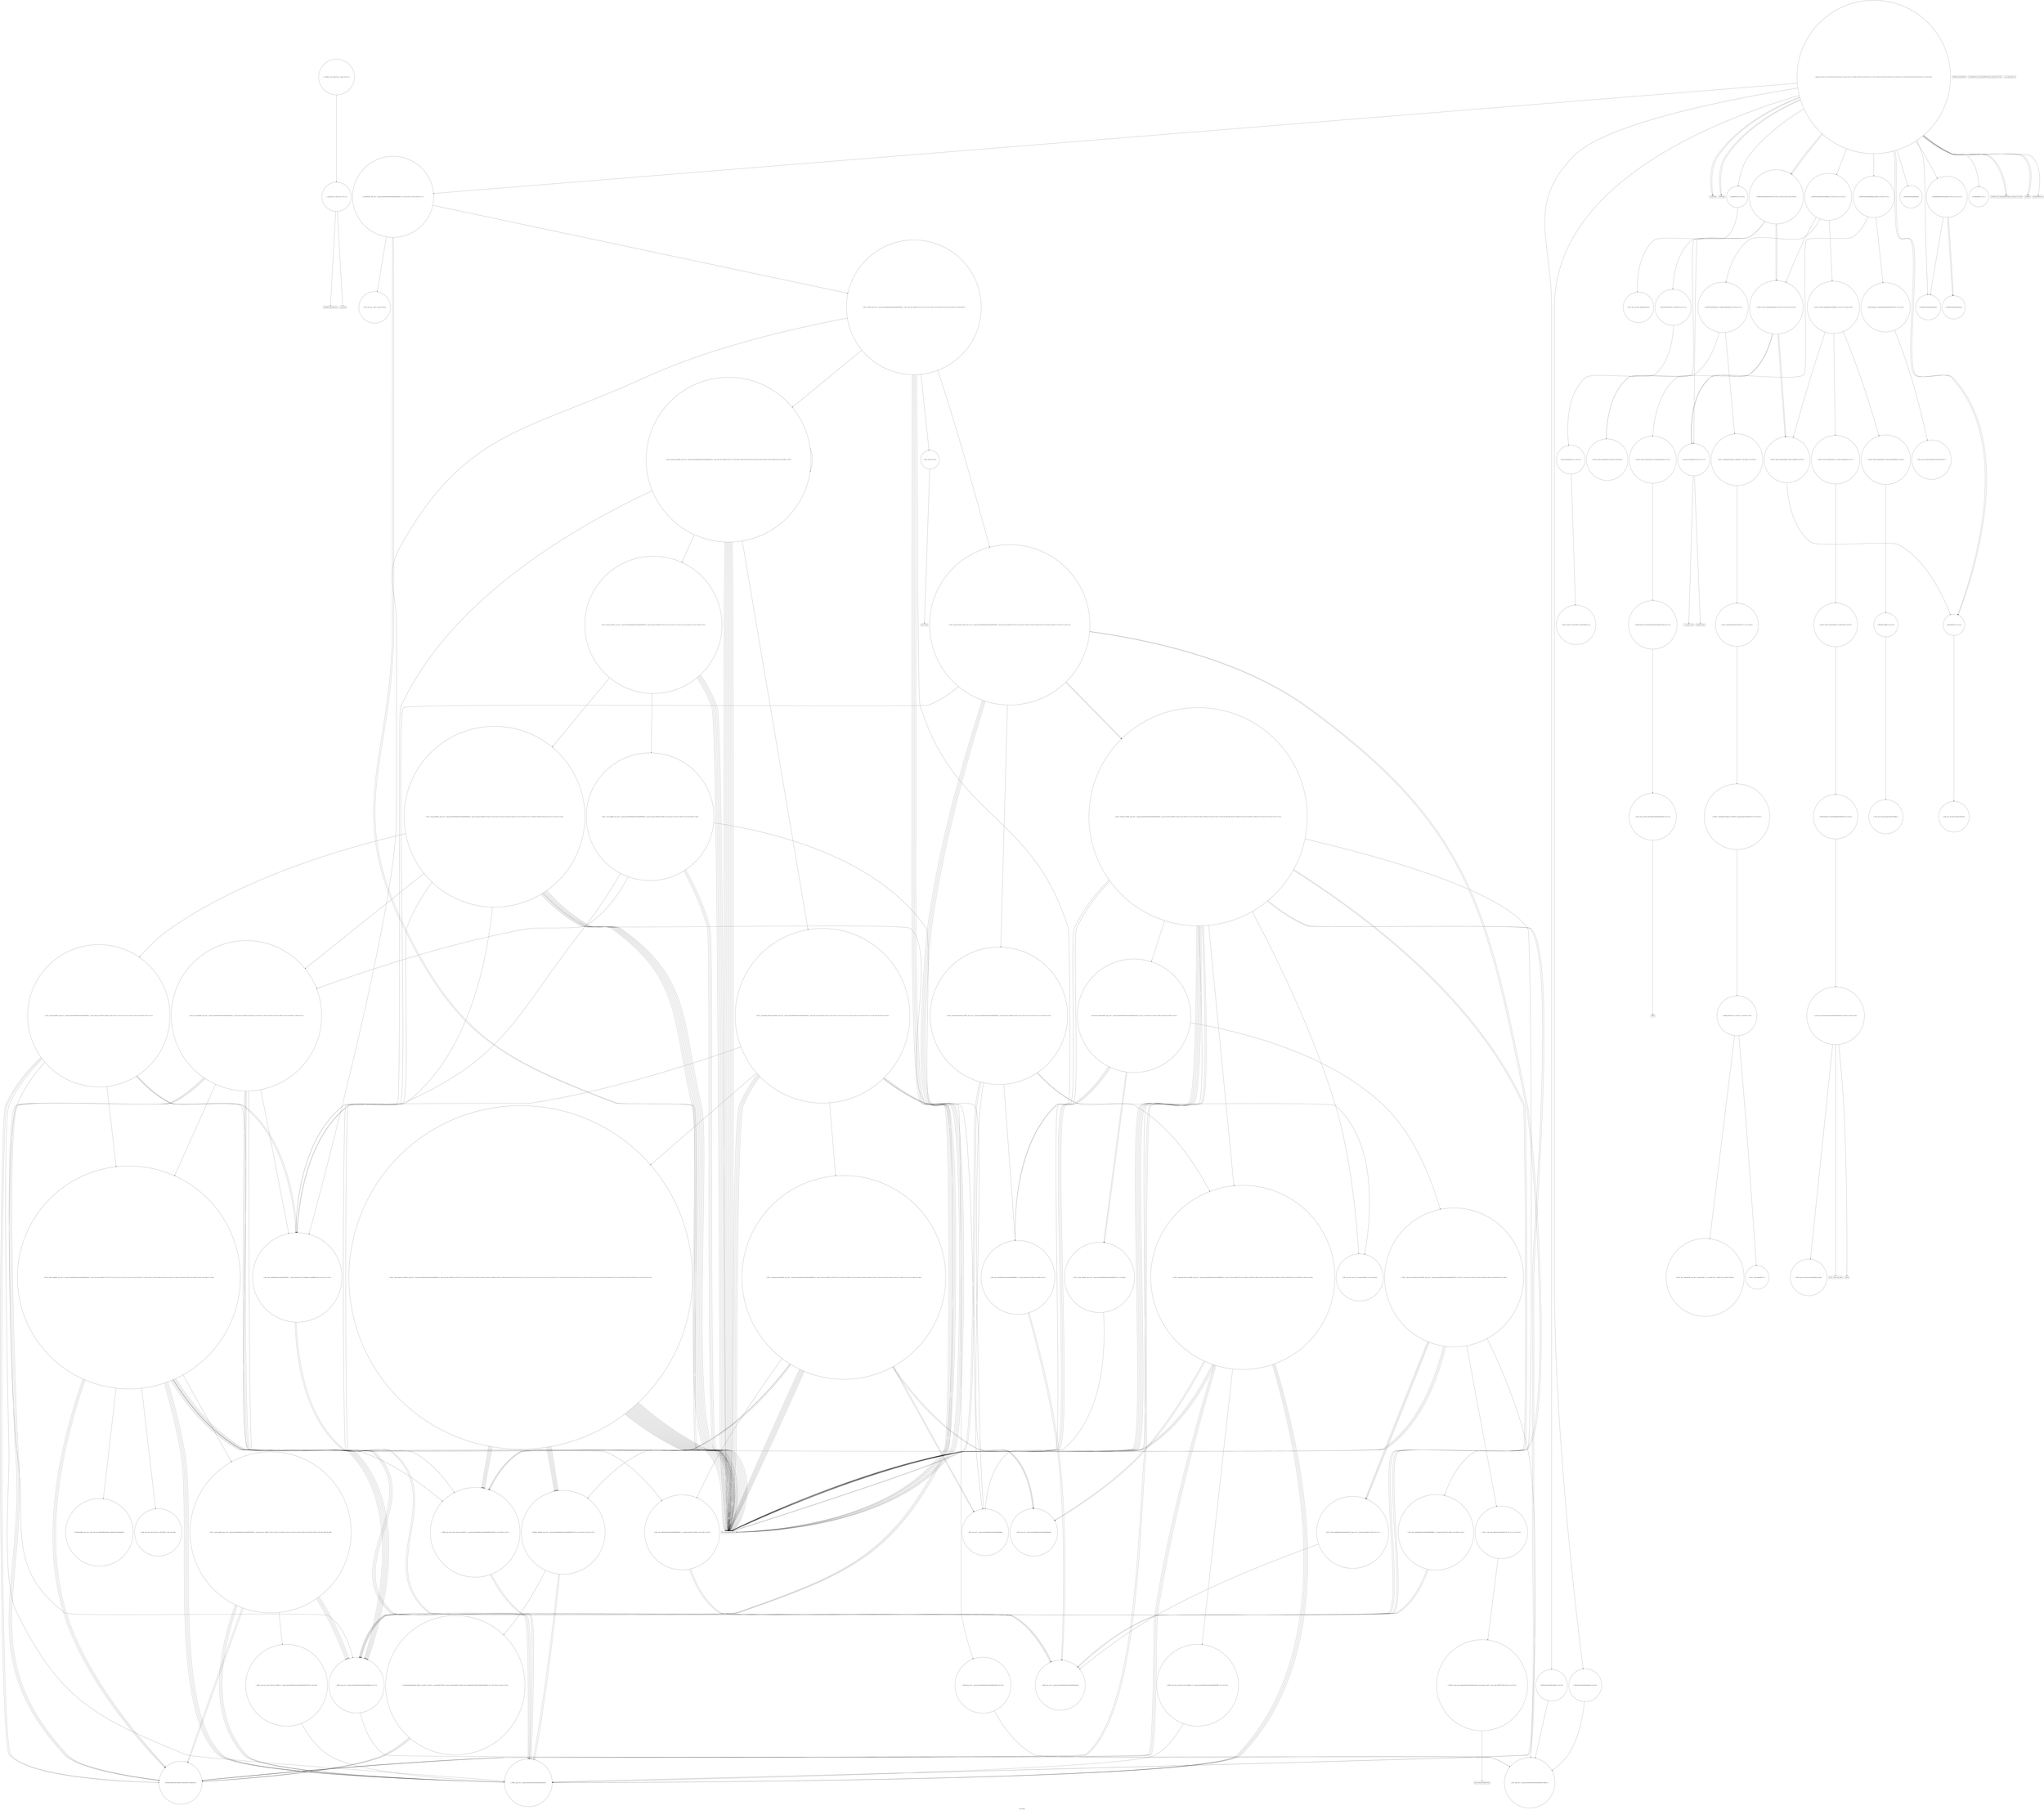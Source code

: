 digraph "Call Graph" {
	label="Call Graph";

	Node0x5600fce98440 [shape=record,shape=circle,label="{__cxx_global_var_init|{<s0>1|<s1>2}}"];
	Node0x5600fce98440:s0 -> Node0x5600fce984c0[color=black];
	Node0x5600fce98440:s1 -> Node0x5600fd1930c0[color=black];
	Node0x5600fd196c60 [shape=record,shape=circle,label="{_ZSt4swapIxENSt9enable_ifIXsr6__and_ISt6__not_ISt15__is_tuple_likeIT_EESt21is_move_constructibleIS3_ESt18is_move_assignableIS3_EEE5valueEvE4typeERS3_SC_|{<s0>253|<s1>254|<s2>255}}"];
	Node0x5600fd196c60:s0 -> Node0x5600fd1965e0[color=black];
	Node0x5600fd196c60:s1 -> Node0x5600fd1965e0[color=black];
	Node0x5600fd196c60:s2 -> Node0x5600fd1965e0[color=black];
	Node0x5600fd1932c0 [shape=record,shape=circle,label="{main|{<s0>6|<s1>7|<s2>8|<s3>9|<s4>10|<s5>11|<s6>12|<s7>13|<s8>14|<s9>15|<s10>16|<s11>17|<s12>18|<s13>19|<s14>20|<s15>21|<s16>22|<s17>23|<s18>24|<s19>25|<s20>26|<s21>27|<s22>28}}"];
	Node0x5600fd1932c0:s0 -> Node0x5600fd193340[color=black];
	Node0x5600fd1932c0:s1 -> Node0x5600fd1933c0[color=black];
	Node0x5600fd1932c0:s2 -> Node0x5600fd193340[color=black];
	Node0x5600fd1932c0:s3 -> Node0x5600fd193440[color=black];
	Node0x5600fd1932c0:s4 -> Node0x5600fd1934c0[color=black];
	Node0x5600fd1932c0:s5 -> Node0x5600fd1935c0[color=black];
	Node0x5600fd1932c0:s6 -> Node0x5600fd193640[color=black];
	Node0x5600fd1932c0:s7 -> Node0x5600fd1933c0[color=black];
	Node0x5600fd1932c0:s8 -> Node0x5600fd1935c0[color=black];
	Node0x5600fd1932c0:s9 -> Node0x5600fd193b40[color=black];
	Node0x5600fd1932c0:s10 -> Node0x5600fd193740[color=black];
	Node0x5600fd1932c0:s11 -> Node0x5600fd1937c0[color=black];
	Node0x5600fd1932c0:s12 -> Node0x5600fd1936c0[color=black];
	Node0x5600fd1932c0:s13 -> Node0x5600fd193140[color=black];
	Node0x5600fd1932c0:s14 -> Node0x5600fd193840[color=black];
	Node0x5600fd1932c0:s15 -> Node0x5600fd1931c0[color=black];
	Node0x5600fd1932c0:s16 -> Node0x5600fd1938c0[color=black];
	Node0x5600fd1932c0:s17 -> Node0x5600fd193940[color=black];
	Node0x5600fd1932c0:s18 -> Node0x5600fd1939c0[color=black];
	Node0x5600fd1932c0:s19 -> Node0x5600fd193940[color=black];
	Node0x5600fd1932c0:s20 -> Node0x5600fd1939c0[color=black];
	Node0x5600fd1932c0:s21 -> Node0x5600fd193a40[color=black];
	Node0x5600fd1932c0:s22 -> Node0x5600fd193b40[color=black];
	Node0x5600fd1947c0 [shape=record,shape=circle,label="{_ZN9__gnu_cxx5__ops15__val_comp_iterENS0_15_Iter_less_iterE}"];
	Node0x5600fd193640 [shape=record,shape=circle,label="{_ZNSt6vectorIxSaIxEEixEm}"];
	Node0x5600fd194b40 [shape=record,shape=circle,label="{_ZNK9__gnu_cxx5__ops14_Val_less_iterclIxNS_17__normal_iteratorIPxSt6vectorIxSaIxEEEEEEbRT_T0_|{<s0>313}}"];
	Node0x5600fd194b40:s0 -> Node0x5600fd1966e0[color=black];
	Node0x5600fd1939c0 [shape=record,shape=Mrecord,label="{_ZNSolsEi}"];
	Node0x5600fd193d40 [shape=record,shape=circle,label="{_ZNSt6vectorIxSaIxEE21_M_default_initializeEm|{<s0>50|<s1>51}}"];
	Node0x5600fd193d40:s0 -> Node0x5600fd194440[color=black];
	Node0x5600fd193d40:s1 -> Node0x5600fd1943c0[color=black];
	Node0x5600fd1940c0 [shape=record,shape=circle,label="{_ZNSt12_Vector_baseIxSaIxEE11_M_allocateEm|{<s0>60}}"];
	Node0x5600fd1940c0:s0 -> Node0x5600fd194140[color=black];
	Node0x5600fd194440 [shape=record,shape=circle,label="{_ZNSt12_Vector_baseIxSaIxEE19_M_get_Tp_allocatorEv}"];
	Node0x5600fd1957e0 [shape=record,shape=circle,label="{__clang_call_terminate|{<s0>71|<s1>72}}"];
	Node0x5600fd1957e0:s0 -> Node0x5600fd195860[color=black];
	Node0x5600fd1957e0:s1 -> Node0x5600fd1958e0[color=black];
	Node0x5600fd195b60 [shape=record,shape=circle,label="{_ZSt8_DestroyIPxEvT_S1_|{<s0>76}}"];
	Node0x5600fd195b60:s0 -> Node0x5600fd195be0[color=black];
	Node0x5600fd195ee0 [shape=record,shape=circle,label="{_ZSt16__introsort_loopIN9__gnu_cxx17__normal_iteratorIPxSt6vectorIxSaIxEEEElNS0_5__ops15_Iter_less_iterEEvT_S9_T0_T1_|{<s0>88|<s1>89|<s2>90|<s3>91|<s4>92|<s5>93|<s6>94|<s7>95|<s8>96|<s9>97|<s10>98|<s11>99}}"];
	Node0x5600fd195ee0:s0 -> Node0x5600fd195fe0[color=black];
	Node0x5600fd195ee0:s1 -> Node0x5600fd195d60[color=black];
	Node0x5600fd195ee0:s2 -> Node0x5600fd195d60[color=black];
	Node0x5600fd195ee0:s3 -> Node0x5600fd195d60[color=black];
	Node0x5600fd195ee0:s4 -> Node0x5600fd196160[color=black];
	Node0x5600fd195ee0:s5 -> Node0x5600fd195d60[color=black];
	Node0x5600fd195ee0:s6 -> Node0x5600fd195d60[color=black];
	Node0x5600fd195ee0:s7 -> Node0x5600fd1961e0[color=black];
	Node0x5600fd195ee0:s8 -> Node0x5600fd195d60[color=black];
	Node0x5600fd195ee0:s9 -> Node0x5600fd195d60[color=black];
	Node0x5600fd195ee0:s10 -> Node0x5600fd195ee0[color=black];
	Node0x5600fd195ee0:s11 -> Node0x5600fd195d60[color=black];
	Node0x5600fd196260 [shape=record,shape=circle,label="{_ZSt13__heap_selectIN9__gnu_cxx17__normal_iteratorIPxSt6vectorIxSaIxEEEENS0_5__ops15_Iter_less_iterEEvT_S9_S9_T0_|{<s0>131|<s1>132|<s2>133|<s3>134|<s4>135|<s5>136|<s6>137|<s7>138|<s8>139|<s9>140|<s10>141|<s11>142|<s12>143}}"];
	Node0x5600fd196260:s0 -> Node0x5600fd195d60[color=black];
	Node0x5600fd196260:s1 -> Node0x5600fd195d60[color=black];
	Node0x5600fd196260:s2 -> Node0x5600fd196360[color=black];
	Node0x5600fd196260:s3 -> Node0x5600fd195d60[color=black];
	Node0x5600fd196260:s4 -> Node0x5600fd1963e0[color=black];
	Node0x5600fd196260:s5 -> Node0x5600fd195d60[color=black];
	Node0x5600fd196260:s6 -> Node0x5600fd195d60[color=black];
	Node0x5600fd196260:s7 -> Node0x5600fd196460[color=black];
	Node0x5600fd196260:s8 -> Node0x5600fd195d60[color=black];
	Node0x5600fd196260:s9 -> Node0x5600fd195d60[color=black];
	Node0x5600fd196260:s10 -> Node0x5600fd195d60[color=black];
	Node0x5600fd196260:s11 -> Node0x5600fd1964e0[color=black];
	Node0x5600fd196260:s12 -> Node0x5600fd196560[color=black];
	Node0x5600fd1965e0 [shape=record,shape=circle,label="{_ZSt4moveIRxEONSt16remove_referenceIT_E4typeEOS2_}"];
	Node0x5600fd196960 [shape=record,shape=circle,label="{_ZNK9__gnu_cxx5__ops14_Iter_less_valclINS_17__normal_iteratorIPxSt6vectorIxSaIxEEEExEEbT_RT0_|{<s0>200}}"];
	Node0x5600fd196960:s0 -> Node0x5600fd1966e0[color=black];
	Node0x5600fce984c0 [shape=record,shape=Mrecord,label="{_ZNSt8ios_base4InitC1Ev}"];
	Node0x5600fd196ce0 [shape=record,shape=Mrecord,label="{llvm.ctlz.i64}"];
	Node0x5600fd193340 [shape=record,shape=Mrecord,label="{_ZNSirsERi}"];
	Node0x5600fd194840 [shape=record,shape=circle,label="{_ZSt23__copy_move_backward_a2ILb1EN9__gnu_cxx17__normal_iteratorIPxSt6vectorIxSaIxEEEES6_ET1_T0_S8_S7_|{<s0>301|<s1>302|<s2>303|<s3>304|<s4>305|<s5>306|<s6>307|<s7>308}}"];
	Node0x5600fd194840:s0 -> Node0x5600fd195d60[color=black];
	Node0x5600fd194840:s1 -> Node0x5600fd1949c0[color=black];
	Node0x5600fd194840:s2 -> Node0x5600fd195d60[color=black];
	Node0x5600fd194840:s3 -> Node0x5600fd1949c0[color=black];
	Node0x5600fd194840:s4 -> Node0x5600fd195d60[color=black];
	Node0x5600fd194840:s5 -> Node0x5600fd1949c0[color=black];
	Node0x5600fd194840:s6 -> Node0x5600fd194940[color=black];
	Node0x5600fd194840:s7 -> Node0x5600fd195c60[color=black];
	Node0x5600fd1936c0 [shape=record,shape=circle,label="{_ZSt4sortIN9__gnu_cxx17__normal_iteratorIPxSt6vectorIxSaIxEEEEEvT_S7_|{<s0>34|<s1>35|<s2>36|<s3>37}}"];
	Node0x5600fd1936c0:s0 -> Node0x5600fd195d60[color=black];
	Node0x5600fd1936c0:s1 -> Node0x5600fd195d60[color=black];
	Node0x5600fd1936c0:s2 -> Node0x5600fd195de0[color=black];
	Node0x5600fd1936c0:s3 -> Node0x5600fd195ce0[color=black];
	Node0x5600fd194bc0 [shape=record,shape=circle,label="{_ZNSt16allocator_traitsISaIxEE7destroyIxEEvRS0_PT_|{<s0>314}}"];
	Node0x5600fd194bc0:s0 -> Node0x5600fd194c40[color=black];
	Node0x5600fd193a40 [shape=record,shape=Mrecord,label="{_ZNSolsEPFRSoS_E}"];
	Node0x5600fd193dc0 [shape=record,shape=circle,label="{_ZNSt12_Vector_baseIxSaIxEED2Ev|{<s0>52|<s1>53|<s2>54|<s3>55}}"];
	Node0x5600fd193dc0:s0 -> Node0x5600fd195760[color=black];
	Node0x5600fd193dc0:s1 -> Node0x5600fd193f40[color=black];
	Node0x5600fd193dc0:s2 -> Node0x5600fd193f40[color=black];
	Node0x5600fd193dc0:s3 -> Node0x5600fd1957e0[color=black];
	Node0x5600fd194140 [shape=record,shape=circle,label="{_ZNSt16allocator_traitsISaIxEE8allocateERS0_m|{<s0>61}}"];
	Node0x5600fd194140:s0 -> Node0x5600fd1941c0[color=black];
	Node0x5600fd1944c0 [shape=record,shape=circle,label="{_ZSt25__uninitialized_default_nIPxmET_S1_T0_|{<s0>66}}"];
	Node0x5600fd1944c0:s0 -> Node0x5600fd194540[color=black];
	Node0x5600fd195860 [shape=record,shape=Mrecord,label="{__cxa_begin_catch}"];
	Node0x5600fd195be0 [shape=record,shape=circle,label="{_ZNSt12_Destroy_auxILb1EE9__destroyIPxEEvT_S3_}"];
	Node0x5600fd195f60 [shape=record,shape=circle,label="{_ZSt4__lgl|{<s0>100}}"];
	Node0x5600fd195f60:s0 -> Node0x5600fd196ce0[color=black];
	Node0x5600fd1962e0 [shape=record,shape=circle,label="{_ZSt11__sort_heapIN9__gnu_cxx17__normal_iteratorIPxSt6vectorIxSaIxEEEENS0_5__ops15_Iter_less_iterEEvT_S9_RT0_|{<s0>144|<s1>145|<s2>146|<s3>147|<s4>148|<s5>149}}"];
	Node0x5600fd1962e0:s0 -> Node0x5600fd195fe0[color=black];
	Node0x5600fd1962e0:s1 -> Node0x5600fd1969e0[color=black];
	Node0x5600fd1962e0:s2 -> Node0x5600fd195d60[color=black];
	Node0x5600fd1962e0:s3 -> Node0x5600fd195d60[color=black];
	Node0x5600fd1962e0:s4 -> Node0x5600fd195d60[color=black];
	Node0x5600fd1962e0:s5 -> Node0x5600fd1964e0[color=black];
	Node0x5600fd196660 [shape=record,shape=circle,label="{_ZNK9__gnu_cxx17__normal_iteratorIPxSt6vectorIxSaIxEEEplEl|{<s0>171}}"];
	Node0x5600fd196660:s0 -> Node0x5600fd195c60[color=black];
	Node0x5600fd1969e0 [shape=record,shape=circle,label="{_ZN9__gnu_cxx17__normal_iteratorIPxSt6vectorIxSaIxEEEmmEv}"];
	Node0x5600fd193040 [shape=record,shape=Mrecord,label="{_ZNSt8ios_base4InitD1Ev}"];
	Node0x5600fd196d60 [shape=record,shape=circle,label="{_ZSt16__insertion_sortIN9__gnu_cxx17__normal_iteratorIPxSt6vectorIxSaIxEEEENS0_5__ops15_Iter_less_iterEEvT_S9_T0_|{<s0>256|<s1>257|<s2>258|<s3>259|<s4>260|<s5>261|<s6>262|<s7>263|<s8>264|<s9>265|<s10>266|<s11>267|<s12>268|<s13>269|<s14>270|<s15>271|<s16>272|<s17>273}}"];
	Node0x5600fd196d60:s0 -> Node0x5600fd196e60[color=black];
	Node0x5600fd196d60:s1 -> Node0x5600fd196660[color=black];
	Node0x5600fd196d60:s2 -> Node0x5600fd195e60[color=black];
	Node0x5600fd196d60:s3 -> Node0x5600fd195d60[color=black];
	Node0x5600fd196d60:s4 -> Node0x5600fd195d60[color=black];
	Node0x5600fd196d60:s5 -> Node0x5600fd196460[color=black];
	Node0x5600fd196d60:s6 -> Node0x5600fd1966e0[color=black];
	Node0x5600fd196d60:s7 -> Node0x5600fd1965e0[color=black];
	Node0x5600fd196d60:s8 -> Node0x5600fd195d60[color=black];
	Node0x5600fd196d60:s9 -> Node0x5600fd195d60[color=black];
	Node0x5600fd196d60:s10 -> Node0x5600fd196660[color=black];
	Node0x5600fd196d60:s11 -> Node0x5600fd196ee0[color=black];
	Node0x5600fd196d60:s12 -> Node0x5600fd1965e0[color=black];
	Node0x5600fd196d60:s13 -> Node0x5600fd1966e0[color=black];
	Node0x5600fd196d60:s14 -> Node0x5600fd195d60[color=black];
	Node0x5600fd196d60:s15 -> Node0x5600fd1947c0[color=black];
	Node0x5600fd196d60:s16 -> Node0x5600fd194740[color=black];
	Node0x5600fd196d60:s17 -> Node0x5600fd196560[color=black];
	Node0x5600fd1933c0 [shape=record,shape=Mrecord,label="{_ZNSirsERx}"];
	Node0x5600fd1948c0 [shape=record,shape=circle,label="{_ZSt12__miter_baseIN9__gnu_cxx17__normal_iteratorIPxSt6vectorIxSaIxEEEEET_S7_|{<s0>309}}"];
	Node0x5600fd1948c0:s0 -> Node0x5600fd195d60[color=black];
	Node0x5600fd193740 [shape=record,shape=circle,label="{_ZNSt6vectorIxSaIxEE5beginEv|{<s0>38}}"];
	Node0x5600fd193740:s0 -> Node0x5600fd195c60[color=black];
	Node0x5600fd194c40 [shape=record,shape=circle,label="{_ZN9__gnu_cxx13new_allocatorIxE7destroyIxEEvPT_}"];
	Node0x5600fd193ac0 [shape=record,shape=Mrecord,label="{_ZSt4endlIcSt11char_traitsIcEERSt13basic_ostreamIT_T0_ES6_}"];
	Node0x5600fd193e40 [shape=record,shape=circle,label="{_ZNSt12_Vector_baseIxSaIxEE12_Vector_implC2ERKS0_|{<s0>56}}"];
	Node0x5600fd193e40:s0 -> Node0x5600fd193fc0[color=black];
	Node0x5600fd1941c0 [shape=record,shape=circle,label="{_ZN9__gnu_cxx13new_allocatorIxE8allocateEmPKv|{<s0>62|<s1>63|<s2>64}}"];
	Node0x5600fd1941c0:s0 -> Node0x5600fd194240[color=black];
	Node0x5600fd1941c0:s1 -> Node0x5600fd1942c0[color=black];
	Node0x5600fd1941c0:s2 -> Node0x5600fd194340[color=black];
	Node0x5600fd194540 [shape=record,shape=circle,label="{_ZNSt27__uninitialized_default_n_1ILb1EE18__uninit_default_nIPxmEET_S3_T0_|{<s0>67}}"];
	Node0x5600fd194540:s0 -> Node0x5600fd1945c0[color=black];
	Node0x5600fd1958e0 [shape=record,shape=Mrecord,label="{_ZSt9terminatev}"];
	Node0x5600fd195c60 [shape=record,shape=circle,label="{_ZN9__gnu_cxx17__normal_iteratorIPxSt6vectorIxSaIxEEEC2ERKS1_}"];
	Node0x5600fd195fe0 [shape=record,shape=circle,label="{_ZN9__gnu_cxxmiIPxSt6vectorIxSaIxEEEENS_17__normal_iteratorIT_T0_E15difference_typeERKS8_SB_|{<s0>101|<s1>102}}"];
	Node0x5600fd195fe0:s0 -> Node0x5600fd1960e0[color=black];
	Node0x5600fd195fe0:s1 -> Node0x5600fd1960e0[color=black];
	Node0x5600fd196360 [shape=record,shape=circle,label="{_ZSt11__make_heapIN9__gnu_cxx17__normal_iteratorIPxSt6vectorIxSaIxEEEENS0_5__ops15_Iter_less_iterEEvT_S9_RT0_|{<s0>150|<s1>151|<s2>152|<s3>153|<s4>154|<s5>155|<s6>156|<s7>157}}"];
	Node0x5600fd196360:s0 -> Node0x5600fd195fe0[color=black];
	Node0x5600fd196360:s1 -> Node0x5600fd195fe0[color=black];
	Node0x5600fd196360:s2 -> Node0x5600fd196660[color=black];
	Node0x5600fd196360:s3 -> Node0x5600fd1966e0[color=black];
	Node0x5600fd196360:s4 -> Node0x5600fd1965e0[color=black];
	Node0x5600fd196360:s5 -> Node0x5600fd195d60[color=black];
	Node0x5600fd196360:s6 -> Node0x5600fd1965e0[color=black];
	Node0x5600fd196360:s7 -> Node0x5600fd196760[color=black];
	Node0x5600fd1966e0 [shape=record,shape=circle,label="{_ZNK9__gnu_cxx17__normal_iteratorIPxSt6vectorIxSaIxEEEdeEv}"];
	Node0x5600fd196a60 [shape=record,shape=circle,label="{_ZSt22__move_median_to_firstIN9__gnu_cxx17__normal_iteratorIPxSt6vectorIxSaIxEEEENS0_5__ops15_Iter_less_iterEEvT_S9_S9_S9_T0_|{<s0>201|<s1>202|<s2>203|<s3>204|<s4>205|<s5>206|<s6>207|<s7>208|<s8>209|<s9>210|<s10>211|<s11>212|<s12>213|<s13>214|<s14>215|<s15>216|<s16>217|<s17>218|<s18>219|<s19>220|<s20>221|<s21>222|<s22>223|<s23>224|<s24>225|<s25>226|<s26>227|<s27>228|<s28>229|<s29>230|<s30>231|<s31>232|<s32>233}}"];
	Node0x5600fd196a60:s0 -> Node0x5600fd195d60[color=black];
	Node0x5600fd196a60:s1 -> Node0x5600fd195d60[color=black];
	Node0x5600fd196a60:s2 -> Node0x5600fd196460[color=black];
	Node0x5600fd196a60:s3 -> Node0x5600fd195d60[color=black];
	Node0x5600fd196a60:s4 -> Node0x5600fd195d60[color=black];
	Node0x5600fd196a60:s5 -> Node0x5600fd196460[color=black];
	Node0x5600fd196a60:s6 -> Node0x5600fd195d60[color=black];
	Node0x5600fd196a60:s7 -> Node0x5600fd195d60[color=black];
	Node0x5600fd196a60:s8 -> Node0x5600fd196be0[color=black];
	Node0x5600fd196a60:s9 -> Node0x5600fd195d60[color=black];
	Node0x5600fd196a60:s10 -> Node0x5600fd195d60[color=black];
	Node0x5600fd196a60:s11 -> Node0x5600fd196460[color=black];
	Node0x5600fd196a60:s12 -> Node0x5600fd195d60[color=black];
	Node0x5600fd196a60:s13 -> Node0x5600fd195d60[color=black];
	Node0x5600fd196a60:s14 -> Node0x5600fd196be0[color=black];
	Node0x5600fd196a60:s15 -> Node0x5600fd195d60[color=black];
	Node0x5600fd196a60:s16 -> Node0x5600fd195d60[color=black];
	Node0x5600fd196a60:s17 -> Node0x5600fd196be0[color=black];
	Node0x5600fd196a60:s18 -> Node0x5600fd195d60[color=black];
	Node0x5600fd196a60:s19 -> Node0x5600fd195d60[color=black];
	Node0x5600fd196a60:s20 -> Node0x5600fd196460[color=black];
	Node0x5600fd196a60:s21 -> Node0x5600fd195d60[color=black];
	Node0x5600fd196a60:s22 -> Node0x5600fd195d60[color=black];
	Node0x5600fd196a60:s23 -> Node0x5600fd196be0[color=black];
	Node0x5600fd196a60:s24 -> Node0x5600fd195d60[color=black];
	Node0x5600fd196a60:s25 -> Node0x5600fd195d60[color=black];
	Node0x5600fd196a60:s26 -> Node0x5600fd196460[color=black];
	Node0x5600fd196a60:s27 -> Node0x5600fd195d60[color=black];
	Node0x5600fd196a60:s28 -> Node0x5600fd195d60[color=black];
	Node0x5600fd196a60:s29 -> Node0x5600fd196be0[color=black];
	Node0x5600fd196a60:s30 -> Node0x5600fd195d60[color=black];
	Node0x5600fd196a60:s31 -> Node0x5600fd195d60[color=black];
	Node0x5600fd196a60:s32 -> Node0x5600fd196be0[color=black];
	Node0x5600fd1930c0 [shape=record,shape=Mrecord,label="{__cxa_atexit}"];
	Node0x5600fd196de0 [shape=record,shape=circle,label="{_ZSt26__unguarded_insertion_sortIN9__gnu_cxx17__normal_iteratorIPxSt6vectorIxSaIxEEEENS0_5__ops15_Iter_less_iterEEvT_S9_T0_|{<s0>274|<s1>275|<s2>276|<s3>277|<s4>278|<s5>279}}"];
	Node0x5600fd196de0:s0 -> Node0x5600fd195d60[color=black];
	Node0x5600fd196de0:s1 -> Node0x5600fd195e60[color=black];
	Node0x5600fd196de0:s2 -> Node0x5600fd195d60[color=black];
	Node0x5600fd196de0:s3 -> Node0x5600fd1947c0[color=black];
	Node0x5600fd196de0:s4 -> Node0x5600fd194740[color=black];
	Node0x5600fd196de0:s5 -> Node0x5600fd196560[color=black];
	Node0x5600fd193440 [shape=record,shape=circle,label="{_ZNSaIxEC2Ev|{<s0>29}}"];
	Node0x5600fd193440:s0 -> Node0x5600fd193bc0[color=black];
	Node0x5600fd194940 [shape=record,shape=circle,label="{_ZSt22__copy_move_backward_aILb1EPxS0_ET1_T0_S2_S1_|{<s0>310}}"];
	Node0x5600fd194940:s0 -> Node0x5600fd194a40[color=black];
	Node0x5600fd1937c0 [shape=record,shape=circle,label="{_ZNSt6vectorIxSaIxEE3endEv|{<s0>39}}"];
	Node0x5600fd1937c0:s0 -> Node0x5600fd195c60[color=black];
	Node0x5600fd194cc0 [shape=record,shape=circle,label="{_GLOBAL__sub_I_mk.al13n_0_1.cpp|{<s0>315}}"];
	Node0x5600fd194cc0:s0 -> Node0x5600fce98440[color=black];
	Node0x5600fd193b40 [shape=record,shape=circle,label="{_ZNSt6vectorIxSaIxEED2Ev|{<s0>42|<s1>43|<s2>44|<s3>45|<s4>46}}"];
	Node0x5600fd193b40:s0 -> Node0x5600fd194440[color=black];
	Node0x5600fd193b40:s1 -> Node0x5600fd195ae0[color=black];
	Node0x5600fd193b40:s2 -> Node0x5600fd193dc0[color=black];
	Node0x5600fd193b40:s3 -> Node0x5600fd193dc0[color=black];
	Node0x5600fd193b40:s4 -> Node0x5600fd1957e0[color=black];
	Node0x5600fd193ec0 [shape=record,shape=circle,label="{_ZNSt12_Vector_baseIxSaIxEE17_M_create_storageEm|{<s0>57}}"];
	Node0x5600fd193ec0:s0 -> Node0x5600fd1940c0[color=black];
	Node0x5600fd194240 [shape=record,shape=circle,label="{_ZNK9__gnu_cxx13new_allocatorIxE8max_sizeEv}"];
	Node0x5600fd1945c0 [shape=record,shape=circle,label="{_ZSt6fill_nIPxmxET_S1_T0_RKT1_|{<s0>68|<s1>69}}"];
	Node0x5600fd1945c0:s0 -> Node0x5600fd1946c0[color=black];
	Node0x5600fd1945c0:s1 -> Node0x5600fd194640[color=black];
	Node0x5600fd195960 [shape=record,shape=circle,label="{_ZNSt16allocator_traitsISaIxEE10deallocateERS0_Pxm|{<s0>73}}"];
	Node0x5600fd195960:s0 -> Node0x5600fd1959e0[color=black];
	Node0x5600fd195ce0 [shape=record,shape=circle,label="{_ZSt6__sortIN9__gnu_cxx17__normal_iteratorIPxSt6vectorIxSaIxEEEENS0_5__ops15_Iter_less_iterEEvT_S9_T0_|{<s0>77|<s1>78|<s2>79|<s3>80|<s4>81|<s5>82|<s6>83|<s7>84|<s8>85}}"];
	Node0x5600fd195ce0:s0 -> Node0x5600fd195e60[color=black];
	Node0x5600fd195ce0:s1 -> Node0x5600fd195d60[color=black];
	Node0x5600fd195ce0:s2 -> Node0x5600fd195d60[color=black];
	Node0x5600fd195ce0:s3 -> Node0x5600fd195fe0[color=black];
	Node0x5600fd195ce0:s4 -> Node0x5600fd195f60[color=black];
	Node0x5600fd195ce0:s5 -> Node0x5600fd195ee0[color=black];
	Node0x5600fd195ce0:s6 -> Node0x5600fd195d60[color=black];
	Node0x5600fd195ce0:s7 -> Node0x5600fd195d60[color=black];
	Node0x5600fd195ce0:s8 -> Node0x5600fd196060[color=black];
	Node0x5600fd196060 [shape=record,shape=circle,label="{_ZSt22__final_insertion_sortIN9__gnu_cxx17__normal_iteratorIPxSt6vectorIxSaIxEEEENS0_5__ops15_Iter_less_iterEEvT_S9_T0_|{<s0>103|<s1>104|<s2>105|<s3>106|<s4>107|<s5>108|<s6>109|<s7>110|<s8>111|<s9>112}}"];
	Node0x5600fd196060:s0 -> Node0x5600fd195fe0[color=black];
	Node0x5600fd196060:s1 -> Node0x5600fd195d60[color=black];
	Node0x5600fd196060:s2 -> Node0x5600fd196660[color=black];
	Node0x5600fd196060:s3 -> Node0x5600fd196d60[color=black];
	Node0x5600fd196060:s4 -> Node0x5600fd196660[color=black];
	Node0x5600fd196060:s5 -> Node0x5600fd195d60[color=black];
	Node0x5600fd196060:s6 -> Node0x5600fd196de0[color=black];
	Node0x5600fd196060:s7 -> Node0x5600fd195d60[color=black];
	Node0x5600fd196060:s8 -> Node0x5600fd195d60[color=black];
	Node0x5600fd196060:s9 -> Node0x5600fd196d60[color=black];
	Node0x5600fd1963e0 [shape=record,shape=circle,label="{_ZN9__gnu_cxxltIPxSt6vectorIxSaIxEEEEbRKNS_17__normal_iteratorIT_T0_EESA_|{<s0>158|<s1>159}}"];
	Node0x5600fd1963e0:s0 -> Node0x5600fd1960e0[color=black];
	Node0x5600fd1963e0:s1 -> Node0x5600fd1960e0[color=black];
	Node0x5600fd196760 [shape=record,shape=circle,label="{_ZSt13__adjust_heapIN9__gnu_cxx17__normal_iteratorIPxSt6vectorIxSaIxEEEElxNS0_5__ops15_Iter_less_iterEEvT_T0_SA_T1_T2_|{<s0>172|<s1>173|<s2>174|<s3>175|<s4>176|<s5>177|<s6>178|<s7>179|<s8>180|<s9>181|<s10>182|<s11>183|<s12>184|<s13>185|<s14>186|<s15>187|<s16>188|<s17>189}}"];
	Node0x5600fd196760:s0 -> Node0x5600fd196660[color=black];
	Node0x5600fd196760:s1 -> Node0x5600fd196660[color=black];
	Node0x5600fd196760:s2 -> Node0x5600fd196460[color=black];
	Node0x5600fd196760:s3 -> Node0x5600fd196660[color=black];
	Node0x5600fd196760:s4 -> Node0x5600fd1966e0[color=black];
	Node0x5600fd196760:s5 -> Node0x5600fd1965e0[color=black];
	Node0x5600fd196760:s6 -> Node0x5600fd196660[color=black];
	Node0x5600fd196760:s7 -> Node0x5600fd1966e0[color=black];
	Node0x5600fd196760:s8 -> Node0x5600fd196660[color=black];
	Node0x5600fd196760:s9 -> Node0x5600fd1966e0[color=black];
	Node0x5600fd196760:s10 -> Node0x5600fd1965e0[color=black];
	Node0x5600fd196760:s11 -> Node0x5600fd196660[color=black];
	Node0x5600fd196760:s12 -> Node0x5600fd1966e0[color=black];
	Node0x5600fd196760:s13 -> Node0x5600fd1967e0[color=black];
	Node0x5600fd196760:s14 -> Node0x5600fd196860[color=black];
	Node0x5600fd196760:s15 -> Node0x5600fd195d60[color=black];
	Node0x5600fd196760:s16 -> Node0x5600fd1965e0[color=black];
	Node0x5600fd196760:s17 -> Node0x5600fd1968e0[color=black];
	Node0x5600fd196ae0 [shape=record,shape=circle,label="{_ZNK9__gnu_cxx17__normal_iteratorIPxSt6vectorIxSaIxEEEmiEl|{<s0>234}}"];
	Node0x5600fd196ae0:s0 -> Node0x5600fd195c60[color=black];
	Node0x5600fd193140 [shape=record,shape=circle,label="{_Z4doitxRKSt6vectorIxSaIxEE|{<s0>3|<s1>4|<s2>5}}"];
	Node0x5600fd193140:s0 -> Node0x5600fd1931c0[color=black];
	Node0x5600fd193140:s1 -> Node0x5600fd193240[color=black];
	Node0x5600fd193140:s2 -> Node0x5600fd193240[color=black];
	Node0x5600fd196e60 [shape=record,shape=circle,label="{_ZN9__gnu_cxxeqIPxSt6vectorIxSaIxEEEEbRKNS_17__normal_iteratorIT_T0_EESA_|{<s0>280|<s1>281}}"];
	Node0x5600fd196e60:s0 -> Node0x5600fd1960e0[color=black];
	Node0x5600fd196e60:s1 -> Node0x5600fd1960e0[color=black];
	Node0x5600fd1934c0 [shape=record,shape=circle,label="{_ZNSt6vectorIxSaIxEEC2EmRKS0_|{<s0>30|<s1>31|<s2>32}}"];
	Node0x5600fd1934c0:s0 -> Node0x5600fd193cc0[color=black];
	Node0x5600fd1934c0:s1 -> Node0x5600fd193d40[color=black];
	Node0x5600fd1934c0:s2 -> Node0x5600fd193dc0[color=black];
	Node0x5600fd1949c0 [shape=record,shape=circle,label="{_ZSt12__niter_baseIPxSt6vectorIxSaIxEEET_N9__gnu_cxx17__normal_iteratorIS4_T0_EE|{<s0>311}}"];
	Node0x5600fd1949c0:s0 -> Node0x5600fd1960e0[color=black];
	Node0x5600fd193840 [shape=record,shape=circle,label="{_ZSt3minIiERKT_S2_S2_}"];
	Node0x5600fd193bc0 [shape=record,shape=circle,label="{_ZN9__gnu_cxx13new_allocatorIxEC2Ev}"];
	Node0x5600fd193f40 [shape=record,shape=circle,label="{_ZNSt12_Vector_baseIxSaIxEE12_Vector_implD2Ev|{<s0>58}}"];
	Node0x5600fd193f40:s0 -> Node0x5600fd1935c0[color=black];
	Node0x5600fd1942c0 [shape=record,shape=Mrecord,label="{_ZSt17__throw_bad_allocv}"];
	Node0x5600fd194640 [shape=record,shape=circle,label="{_ZSt10__fill_n_aIPxmxEN9__gnu_cxx11__enable_ifIXsr11__is_scalarIT1_EE7__valueET_E6__typeES4_T0_RKS3_}"];
	Node0x5600fd1959e0 [shape=record,shape=circle,label="{_ZN9__gnu_cxx13new_allocatorIxE10deallocateEPxm|{<s0>74}}"];
	Node0x5600fd1959e0:s0 -> Node0x5600fd195a60[color=black];
	Node0x5600fd195d60 [shape=record,shape=Mrecord,label="{llvm.memcpy.p0i8.p0i8.i64}"];
	Node0x5600fd1960e0 [shape=record,shape=circle,label="{_ZNK9__gnu_cxx17__normal_iteratorIPxSt6vectorIxSaIxEEE4baseEv}"];
	Node0x5600fd196460 [shape=record,shape=circle,label="{_ZNK9__gnu_cxx5__ops15_Iter_less_iterclINS_17__normal_iteratorIPxSt6vectorIxSaIxEEEES8_EEbT_T0_|{<s0>160|<s1>161}}"];
	Node0x5600fd196460:s0 -> Node0x5600fd1966e0[color=black];
	Node0x5600fd196460:s1 -> Node0x5600fd1966e0[color=black];
	Node0x5600fd1967e0 [shape=record,shape=circle,label="{_ZSt4moveIRN9__gnu_cxx5__ops15_Iter_less_iterEEONSt16remove_referenceIT_E4typeEOS5_}"];
	Node0x5600fd196b60 [shape=record,shape=circle,label="{_ZSt21__unguarded_partitionIN9__gnu_cxx17__normal_iteratorIPxSt6vectorIxSaIxEEEENS0_5__ops15_Iter_less_iterEET_S9_S9_S9_T0_|{<s0>235|<s1>236|<s2>237|<s3>238|<s4>239|<s5>240|<s6>241|<s7>242|<s8>243|<s9>244|<s10>245|<s11>246|<s12>247|<s13>248|<s14>249}}"];
	Node0x5600fd196b60:s0 -> Node0x5600fd195d60[color=black];
	Node0x5600fd196b60:s1 -> Node0x5600fd195d60[color=black];
	Node0x5600fd196b60:s2 -> Node0x5600fd196460[color=black];
	Node0x5600fd196b60:s3 -> Node0x5600fd196560[color=black];
	Node0x5600fd196b60:s4 -> Node0x5600fd1969e0[color=black];
	Node0x5600fd196b60:s5 -> Node0x5600fd195d60[color=black];
	Node0x5600fd196b60:s6 -> Node0x5600fd195d60[color=black];
	Node0x5600fd196b60:s7 -> Node0x5600fd196460[color=black];
	Node0x5600fd196b60:s8 -> Node0x5600fd1969e0[color=black];
	Node0x5600fd196b60:s9 -> Node0x5600fd1963e0[color=black];
	Node0x5600fd196b60:s10 -> Node0x5600fd195d60[color=black];
	Node0x5600fd196b60:s11 -> Node0x5600fd195d60[color=black];
	Node0x5600fd196b60:s12 -> Node0x5600fd195d60[color=black];
	Node0x5600fd196b60:s13 -> Node0x5600fd196be0[color=black];
	Node0x5600fd196b60:s14 -> Node0x5600fd196560[color=black];
	Node0x5600fd1931c0 [shape=record,shape=circle,label="{_ZNKSt6vectorIxSaIxEE4sizeEv}"];
	Node0x5600fd196ee0 [shape=record,shape=circle,label="{_ZSt13move_backwardIN9__gnu_cxx17__normal_iteratorIPxSt6vectorIxSaIxEEEES6_ET0_T_S8_S7_|{<s0>282|<s1>283|<s2>284|<s3>285|<s4>286|<s5>287}}"];
	Node0x5600fd196ee0:s0 -> Node0x5600fd195d60[color=black];
	Node0x5600fd196ee0:s1 -> Node0x5600fd1948c0[color=black];
	Node0x5600fd196ee0:s2 -> Node0x5600fd195d60[color=black];
	Node0x5600fd196ee0:s3 -> Node0x5600fd1948c0[color=black];
	Node0x5600fd196ee0:s4 -> Node0x5600fd195d60[color=black];
	Node0x5600fd196ee0:s5 -> Node0x5600fd194840[color=black];
	Node0x5600fd193540 [shape=record,shape=Mrecord,label="{__gxx_personality_v0}"];
	Node0x5600fd194a40 [shape=record,shape=circle,label="{_ZNSt20__copy_move_backwardILb1ELb1ESt26random_access_iterator_tagE13__copy_move_bIxEEPT_PKS3_S6_S4_|{<s0>312}}"];
	Node0x5600fd194a40:s0 -> Node0x5600fd194ac0[color=black];
	Node0x5600fd1938c0 [shape=record,shape=circle,label="{_ZNSt6vectorIxSaIxEE8pop_backEv|{<s0>40|<s1>41}}"];
	Node0x5600fd1938c0:s0 -> Node0x5600fd194bc0[color=black];
	Node0x5600fd1938c0:s1 -> Node0x5600fd1957e0[color=black];
	Node0x5600fd193c40 [shape=record,shape=circle,label="{_ZN9__gnu_cxx13new_allocatorIxED2Ev}"];
	Node0x5600fd193fc0 [shape=record,shape=circle,label="{_ZNSaIxEC2ERKS_|{<s0>59}}"];
	Node0x5600fd193fc0:s0 -> Node0x5600fd194040[color=black];
	Node0x5600fd194340 [shape=record,shape=Mrecord,label="{_Znwm}"];
	Node0x5600fd1946c0 [shape=record,shape=circle,label="{_ZSt12__niter_baseIPxET_S1_}"];
	Node0x5600fd195a60 [shape=record,shape=Mrecord,label="{_ZdlPv}"];
	Node0x5600fd195de0 [shape=record,shape=circle,label="{_ZN9__gnu_cxx5__ops16__iter_less_iterEv}"];
	Node0x5600fd196160 [shape=record,shape=circle,label="{_ZSt14__partial_sortIN9__gnu_cxx17__normal_iteratorIPxSt6vectorIxSaIxEEEENS0_5__ops15_Iter_less_iterEEvT_S9_S9_T0_|{<s0>113|<s1>114|<s2>115|<s3>116|<s4>117|<s5>118|<s6>119}}"];
	Node0x5600fd196160:s0 -> Node0x5600fd195d60[color=black];
	Node0x5600fd196160:s1 -> Node0x5600fd195d60[color=black];
	Node0x5600fd196160:s2 -> Node0x5600fd195d60[color=black];
	Node0x5600fd196160:s3 -> Node0x5600fd196260[color=black];
	Node0x5600fd196160:s4 -> Node0x5600fd195d60[color=black];
	Node0x5600fd196160:s5 -> Node0x5600fd195d60[color=black];
	Node0x5600fd196160:s6 -> Node0x5600fd1962e0[color=black];
	Node0x5600fd1964e0 [shape=record,shape=circle,label="{_ZSt10__pop_heapIN9__gnu_cxx17__normal_iteratorIPxSt6vectorIxSaIxEEEENS0_5__ops15_Iter_less_iterEEvT_S9_S9_RT0_|{<s0>162|<s1>163|<s2>164|<s3>165|<s4>166|<s5>167|<s6>168|<s7>169|<s8>170}}"];
	Node0x5600fd1964e0:s0 -> Node0x5600fd1966e0[color=black];
	Node0x5600fd1964e0:s1 -> Node0x5600fd1965e0[color=black];
	Node0x5600fd1964e0:s2 -> Node0x5600fd1966e0[color=black];
	Node0x5600fd1964e0:s3 -> Node0x5600fd1965e0[color=black];
	Node0x5600fd1964e0:s4 -> Node0x5600fd1966e0[color=black];
	Node0x5600fd1964e0:s5 -> Node0x5600fd195d60[color=black];
	Node0x5600fd1964e0:s6 -> Node0x5600fd195fe0[color=black];
	Node0x5600fd1964e0:s7 -> Node0x5600fd1965e0[color=black];
	Node0x5600fd1964e0:s8 -> Node0x5600fd196760[color=black];
	Node0x5600fd196860 [shape=record,shape=circle,label="{_ZN9__gnu_cxx5__ops14_Iter_less_valC2ENS0_15_Iter_less_iterE}"];
	Node0x5600fd196be0 [shape=record,shape=circle,label="{_ZSt9iter_swapIN9__gnu_cxx17__normal_iteratorIPxSt6vectorIxSaIxEEEES6_EvT_T0_|{<s0>250|<s1>251|<s2>252}}"];
	Node0x5600fd196be0:s0 -> Node0x5600fd1966e0[color=black];
	Node0x5600fd196be0:s1 -> Node0x5600fd1966e0[color=black];
	Node0x5600fd196be0:s2 -> Node0x5600fd196c60[color=black];
	Node0x5600fd193240 [shape=record,shape=circle,label="{_ZNKSt6vectorIxSaIxEEixEm}"];
	Node0x5600fd194740 [shape=record,shape=circle,label="{_ZSt25__unguarded_linear_insertIN9__gnu_cxx17__normal_iteratorIPxSt6vectorIxSaIxEEEENS0_5__ops14_Val_less_iterEEvT_T0_|{<s0>288|<s1>289|<s2>290|<s3>291|<s4>292|<s5>293|<s6>294|<s7>295|<s8>296|<s9>297|<s10>298|<s11>299|<s12>300}}"];
	Node0x5600fd194740:s0 -> Node0x5600fd1966e0[color=black];
	Node0x5600fd194740:s1 -> Node0x5600fd1965e0[color=black];
	Node0x5600fd194740:s2 -> Node0x5600fd195d60[color=black];
	Node0x5600fd194740:s3 -> Node0x5600fd1969e0[color=black];
	Node0x5600fd194740:s4 -> Node0x5600fd195d60[color=black];
	Node0x5600fd194740:s5 -> Node0x5600fd194b40[color=black];
	Node0x5600fd194740:s6 -> Node0x5600fd1966e0[color=black];
	Node0x5600fd194740:s7 -> Node0x5600fd1965e0[color=black];
	Node0x5600fd194740:s8 -> Node0x5600fd1966e0[color=black];
	Node0x5600fd194740:s9 -> Node0x5600fd195d60[color=black];
	Node0x5600fd194740:s10 -> Node0x5600fd1969e0[color=black];
	Node0x5600fd194740:s11 -> Node0x5600fd1965e0[color=black];
	Node0x5600fd194740:s12 -> Node0x5600fd1966e0[color=black];
	Node0x5600fd1935c0 [shape=record,shape=circle,label="{_ZNSaIxED2Ev|{<s0>33}}"];
	Node0x5600fd1935c0:s0 -> Node0x5600fd193c40[color=black];
	Node0x5600fd194ac0 [shape=record,shape=Mrecord,label="{llvm.memmove.p0i8.p0i8.i64}"];
	Node0x5600fd193940 [shape=record,shape=Mrecord,label="{_ZStlsISt11char_traitsIcEERSt13basic_ostreamIcT_ES5_PKc}"];
	Node0x5600fd193cc0 [shape=record,shape=circle,label="{_ZNSt12_Vector_baseIxSaIxEEC2EmRKS0_|{<s0>47|<s1>48|<s2>49}}"];
	Node0x5600fd193cc0:s0 -> Node0x5600fd193e40[color=black];
	Node0x5600fd193cc0:s1 -> Node0x5600fd193ec0[color=black];
	Node0x5600fd193cc0:s2 -> Node0x5600fd193f40[color=black];
	Node0x5600fd194040 [shape=record,shape=circle,label="{_ZN9__gnu_cxx13new_allocatorIxEC2ERKS1_}"];
	Node0x5600fd1943c0 [shape=record,shape=circle,label="{_ZSt27__uninitialized_default_n_aIPxmxET_S1_T0_RSaIT1_E|{<s0>65}}"];
	Node0x5600fd1943c0:s0 -> Node0x5600fd1944c0[color=black];
	Node0x5600fd195760 [shape=record,shape=circle,label="{_ZNSt12_Vector_baseIxSaIxEE13_M_deallocateEPxm|{<s0>70}}"];
	Node0x5600fd195760:s0 -> Node0x5600fd195960[color=black];
	Node0x5600fd195ae0 [shape=record,shape=circle,label="{_ZSt8_DestroyIPxxEvT_S1_RSaIT0_E|{<s0>75}}"];
	Node0x5600fd195ae0:s0 -> Node0x5600fd195b60[color=black];
	Node0x5600fd195e60 [shape=record,shape=circle,label="{_ZN9__gnu_cxxneIPxSt6vectorIxSaIxEEEEbRKNS_17__normal_iteratorIT_T0_EESA_|{<s0>86|<s1>87}}"];
	Node0x5600fd195e60:s0 -> Node0x5600fd1960e0[color=black];
	Node0x5600fd195e60:s1 -> Node0x5600fd1960e0[color=black];
	Node0x5600fd1961e0 [shape=record,shape=circle,label="{_ZSt27__unguarded_partition_pivotIN9__gnu_cxx17__normal_iteratorIPxSt6vectorIxSaIxEEEENS0_5__ops15_Iter_less_iterEET_S9_S9_T0_|{<s0>120|<s1>121|<s2>122|<s3>123|<s4>124|<s5>125|<s6>126|<s7>127|<s8>128|<s9>129|<s10>130}}"];
	Node0x5600fd1961e0:s0 -> Node0x5600fd195fe0[color=black];
	Node0x5600fd1961e0:s1 -> Node0x5600fd196660[color=black];
	Node0x5600fd1961e0:s2 -> Node0x5600fd195d60[color=black];
	Node0x5600fd1961e0:s3 -> Node0x5600fd196660[color=black];
	Node0x5600fd1961e0:s4 -> Node0x5600fd195d60[color=black];
	Node0x5600fd1961e0:s5 -> Node0x5600fd196ae0[color=black];
	Node0x5600fd1961e0:s6 -> Node0x5600fd196a60[color=black];
	Node0x5600fd1961e0:s7 -> Node0x5600fd196660[color=black];
	Node0x5600fd1961e0:s8 -> Node0x5600fd195d60[color=black];
	Node0x5600fd1961e0:s9 -> Node0x5600fd195d60[color=black];
	Node0x5600fd1961e0:s10 -> Node0x5600fd196b60[color=black];
	Node0x5600fd196560 [shape=record,shape=circle,label="{_ZN9__gnu_cxx17__normal_iteratorIPxSt6vectorIxSaIxEEEppEv}"];
	Node0x5600fd1968e0 [shape=record,shape=circle,label="{_ZSt11__push_heapIN9__gnu_cxx17__normal_iteratorIPxSt6vectorIxSaIxEEEElxNS0_5__ops14_Iter_less_valEEvT_T0_SA_T1_RT2_|{<s0>190|<s1>191|<s2>192|<s3>193|<s4>194|<s5>195|<s6>196|<s7>197|<s8>198|<s9>199}}"];
	Node0x5600fd1968e0:s0 -> Node0x5600fd196660[color=black];
	Node0x5600fd1968e0:s1 -> Node0x5600fd196960[color=black];
	Node0x5600fd1968e0:s2 -> Node0x5600fd196660[color=black];
	Node0x5600fd1968e0:s3 -> Node0x5600fd1966e0[color=black];
	Node0x5600fd1968e0:s4 -> Node0x5600fd1965e0[color=black];
	Node0x5600fd1968e0:s5 -> Node0x5600fd196660[color=black];
	Node0x5600fd1968e0:s6 -> Node0x5600fd1966e0[color=black];
	Node0x5600fd1968e0:s7 -> Node0x5600fd1965e0[color=black];
	Node0x5600fd1968e0:s8 -> Node0x5600fd196660[color=black];
	Node0x5600fd1968e0:s9 -> Node0x5600fd1966e0[color=black];
}
